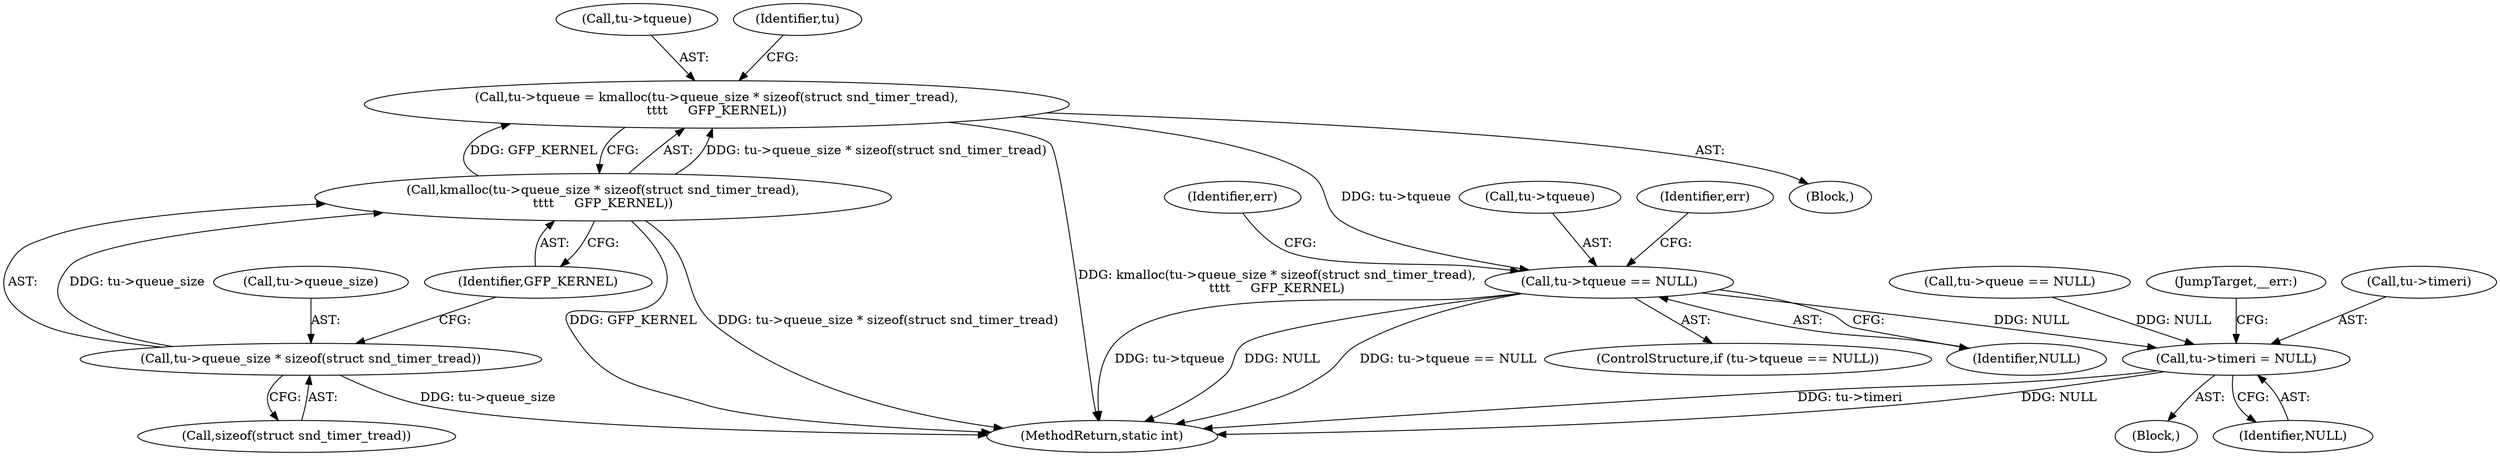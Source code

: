 digraph "0_linux_af368027a49a751d6ff4ee9e3f9961f35bb4fede_2@API" {
"1000212" [label="(Call,tu->tqueue = kmalloc(tu->queue_size * sizeof(struct snd_timer_tread),\n\t\t\t\t     GFP_KERNEL))"];
"1000216" [label="(Call,kmalloc(tu->queue_size * sizeof(struct snd_timer_tread),\n\t\t\t\t     GFP_KERNEL))"];
"1000217" [label="(Call,tu->queue_size * sizeof(struct snd_timer_tread))"];
"1000225" [label="(Call,tu->tqueue == NULL)"];
"1000267" [label="(Call,tu->timeri = NULL)"];
"1000224" [label="(ControlStructure,if (tu->tqueue == NULL))"];
"1000221" [label="(Call,sizeof(struct snd_timer_tread))"];
"1000267" [label="(Call,tu->timeri = NULL)"];
"1000212" [label="(Call,tu->tqueue = kmalloc(tu->queue_size * sizeof(struct snd_timer_tread),\n\t\t\t\t     GFP_KERNEL))"];
"1000223" [label="(Identifier,GFP_KERNEL)"];
"1000249" [label="(Call,tu->queue == NULL)"];
"1000225" [label="(Call,tu->tqueue == NULL)"];
"1000213" [label="(Call,tu->tqueue)"];
"1000271" [label="(Identifier,NULL)"];
"1000309" [label="(JumpTarget,__err:)"];
"1000216" [label="(Call,kmalloc(tu->queue_size * sizeof(struct snd_timer_tread),\n\t\t\t\t     GFP_KERNEL))"];
"1000211" [label="(Block,)"];
"1000217" [label="(Call,tu->queue_size * sizeof(struct snd_timer_tread))"];
"1000229" [label="(Identifier,NULL)"];
"1000268" [label="(Call,tu->timeri)"];
"1000226" [label="(Call,tu->tqueue)"];
"1000260" [label="(Identifier,err)"];
"1000231" [label="(Identifier,err)"];
"1000218" [label="(Call,tu->queue_size)"];
"1000317" [label="(MethodReturn,static int)"];
"1000262" [label="(Block,)"];
"1000227" [label="(Identifier,tu)"];
"1000212" -> "1000211"  [label="AST: "];
"1000212" -> "1000216"  [label="CFG: "];
"1000213" -> "1000212"  [label="AST: "];
"1000216" -> "1000212"  [label="AST: "];
"1000227" -> "1000212"  [label="CFG: "];
"1000212" -> "1000317"  [label="DDG: kmalloc(tu->queue_size * sizeof(struct snd_timer_tread),\n\t\t\t\t     GFP_KERNEL)"];
"1000216" -> "1000212"  [label="DDG: tu->queue_size * sizeof(struct snd_timer_tread)"];
"1000216" -> "1000212"  [label="DDG: GFP_KERNEL"];
"1000212" -> "1000225"  [label="DDG: tu->tqueue"];
"1000216" -> "1000223"  [label="CFG: "];
"1000217" -> "1000216"  [label="AST: "];
"1000223" -> "1000216"  [label="AST: "];
"1000216" -> "1000317"  [label="DDG: GFP_KERNEL"];
"1000216" -> "1000317"  [label="DDG: tu->queue_size * sizeof(struct snd_timer_tread)"];
"1000217" -> "1000216"  [label="DDG: tu->queue_size"];
"1000217" -> "1000221"  [label="CFG: "];
"1000218" -> "1000217"  [label="AST: "];
"1000221" -> "1000217"  [label="AST: "];
"1000223" -> "1000217"  [label="CFG: "];
"1000217" -> "1000317"  [label="DDG: tu->queue_size"];
"1000225" -> "1000224"  [label="AST: "];
"1000225" -> "1000229"  [label="CFG: "];
"1000226" -> "1000225"  [label="AST: "];
"1000229" -> "1000225"  [label="AST: "];
"1000231" -> "1000225"  [label="CFG: "];
"1000260" -> "1000225"  [label="CFG: "];
"1000225" -> "1000317"  [label="DDG: tu->tqueue == NULL"];
"1000225" -> "1000317"  [label="DDG: tu->tqueue"];
"1000225" -> "1000317"  [label="DDG: NULL"];
"1000225" -> "1000267"  [label="DDG: NULL"];
"1000267" -> "1000262"  [label="AST: "];
"1000267" -> "1000271"  [label="CFG: "];
"1000268" -> "1000267"  [label="AST: "];
"1000271" -> "1000267"  [label="AST: "];
"1000309" -> "1000267"  [label="CFG: "];
"1000267" -> "1000317"  [label="DDG: tu->timeri"];
"1000267" -> "1000317"  [label="DDG: NULL"];
"1000249" -> "1000267"  [label="DDG: NULL"];
}
